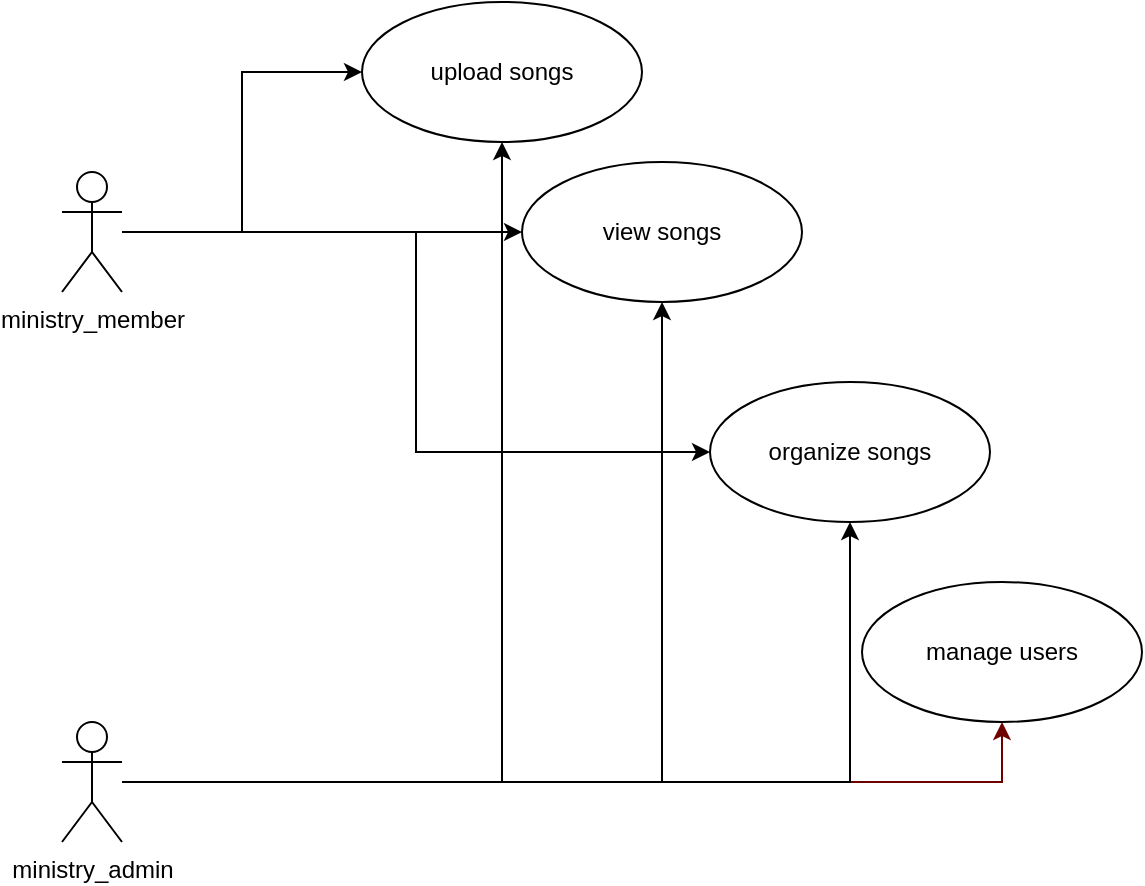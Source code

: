 <mxfile version="27.1.6">
  <diagram name="Página-1" id="5g2-y68eEW8penshnPrC">
    <mxGraphModel dx="788" dy="474" grid="1" gridSize="10" guides="1" tooltips="1" connect="1" arrows="1" fold="1" page="1" pageScale="1" pageWidth="827" pageHeight="1169" math="0" shadow="0">
      <root>
        <mxCell id="0" />
        <mxCell id="1" parent="0" />
        <mxCell id="cPin41Ng9xytVoDYroOl-24" style="edgeStyle=orthogonalEdgeStyle;rounded=0;orthogonalLoop=1;jettySize=auto;html=1;entryX=0;entryY=0.5;entryDx=0;entryDy=0;" edge="1" parent="1" source="cPin41Ng9xytVoDYroOl-1" target="cPin41Ng9xytVoDYroOl-3">
          <mxGeometry relative="1" as="geometry" />
        </mxCell>
        <mxCell id="cPin41Ng9xytVoDYroOl-25" style="edgeStyle=orthogonalEdgeStyle;rounded=0;orthogonalLoop=1;jettySize=auto;html=1;entryX=0;entryY=0.5;entryDx=0;entryDy=0;" edge="1" parent="1" source="cPin41Ng9xytVoDYroOl-1" target="cPin41Ng9xytVoDYroOl-11">
          <mxGeometry relative="1" as="geometry" />
        </mxCell>
        <mxCell id="cPin41Ng9xytVoDYroOl-28" style="edgeStyle=orthogonalEdgeStyle;rounded=0;orthogonalLoop=1;jettySize=auto;html=1;entryX=0;entryY=0.5;entryDx=0;entryDy=0;" edge="1" parent="1" source="cPin41Ng9xytVoDYroOl-1" target="cPin41Ng9xytVoDYroOl-10">
          <mxGeometry relative="1" as="geometry" />
        </mxCell>
        <mxCell id="cPin41Ng9xytVoDYroOl-1" value="&lt;div&gt;ministry_member&lt;/div&gt;" style="shape=umlActor;verticalLabelPosition=bottom;verticalAlign=top;html=1;" vertex="1" parent="1">
          <mxGeometry x="90" y="115" width="30" height="60" as="geometry" />
        </mxCell>
        <mxCell id="cPin41Ng9xytVoDYroOl-3" value="view songs" style="ellipse;whiteSpace=wrap;html=1;" vertex="1" parent="1">
          <mxGeometry x="320" y="110" width="140" height="70" as="geometry" />
        </mxCell>
        <mxCell id="cPin41Ng9xytVoDYroOl-19" style="edgeStyle=orthogonalEdgeStyle;rounded=0;orthogonalLoop=1;jettySize=auto;html=1;exitX=0.5;exitY=0.5;exitDx=0;exitDy=0;exitPerimeter=0;" edge="1" parent="1" source="cPin41Ng9xytVoDYroOl-4">
          <mxGeometry relative="1" as="geometry">
            <mxPoint x="105" y="390" as="targetPoint" />
          </mxGeometry>
        </mxCell>
        <mxCell id="cPin41Ng9xytVoDYroOl-20" style="edgeStyle=orthogonalEdgeStyle;rounded=0;orthogonalLoop=1;jettySize=auto;html=1;entryX=0.5;entryY=1;entryDx=0;entryDy=0;fillColor=#a20025;strokeColor=#6F0000;" edge="1" parent="1" source="cPin41Ng9xytVoDYroOl-4" target="cPin41Ng9xytVoDYroOl-9">
          <mxGeometry relative="1" as="geometry" />
        </mxCell>
        <mxCell id="cPin41Ng9xytVoDYroOl-22" style="edgeStyle=orthogonalEdgeStyle;rounded=0;orthogonalLoop=1;jettySize=auto;html=1;entryX=0.5;entryY=1;entryDx=0;entryDy=0;" edge="1" parent="1" source="cPin41Ng9xytVoDYroOl-4" target="cPin41Ng9xytVoDYroOl-11">
          <mxGeometry relative="1" as="geometry" />
        </mxCell>
        <mxCell id="cPin41Ng9xytVoDYroOl-23" style="edgeStyle=orthogonalEdgeStyle;rounded=0;orthogonalLoop=1;jettySize=auto;html=1;entryX=0.5;entryY=1;entryDx=0;entryDy=0;" edge="1" parent="1" source="cPin41Ng9xytVoDYroOl-4" target="cPin41Ng9xytVoDYroOl-3">
          <mxGeometry relative="1" as="geometry" />
        </mxCell>
        <mxCell id="cPin41Ng9xytVoDYroOl-26" style="edgeStyle=orthogonalEdgeStyle;rounded=0;orthogonalLoop=1;jettySize=auto;html=1;entryX=0.5;entryY=1;entryDx=0;entryDy=0;" edge="1" parent="1" source="cPin41Ng9xytVoDYroOl-4" target="cPin41Ng9xytVoDYroOl-10">
          <mxGeometry relative="1" as="geometry" />
        </mxCell>
        <mxCell id="cPin41Ng9xytVoDYroOl-4" value="ministry_admin" style="shape=umlActor;verticalLabelPosition=bottom;verticalAlign=top;html=1;" vertex="1" parent="1">
          <mxGeometry x="90" y="390" width="30" height="60" as="geometry" />
        </mxCell>
        <mxCell id="cPin41Ng9xytVoDYroOl-9" value="manage users" style="ellipse;whiteSpace=wrap;html=1;" vertex="1" parent="1">
          <mxGeometry x="490" y="320" width="140" height="70" as="geometry" />
        </mxCell>
        <mxCell id="cPin41Ng9xytVoDYroOl-10" value="upload songs" style="ellipse;whiteSpace=wrap;html=1;" vertex="1" parent="1">
          <mxGeometry x="240" y="30" width="140" height="70" as="geometry" />
        </mxCell>
        <mxCell id="cPin41Ng9xytVoDYroOl-11" value="organize songs" style="ellipse;whiteSpace=wrap;html=1;" vertex="1" parent="1">
          <mxGeometry x="414" y="220" width="140" height="70" as="geometry" />
        </mxCell>
      </root>
    </mxGraphModel>
  </diagram>
</mxfile>
